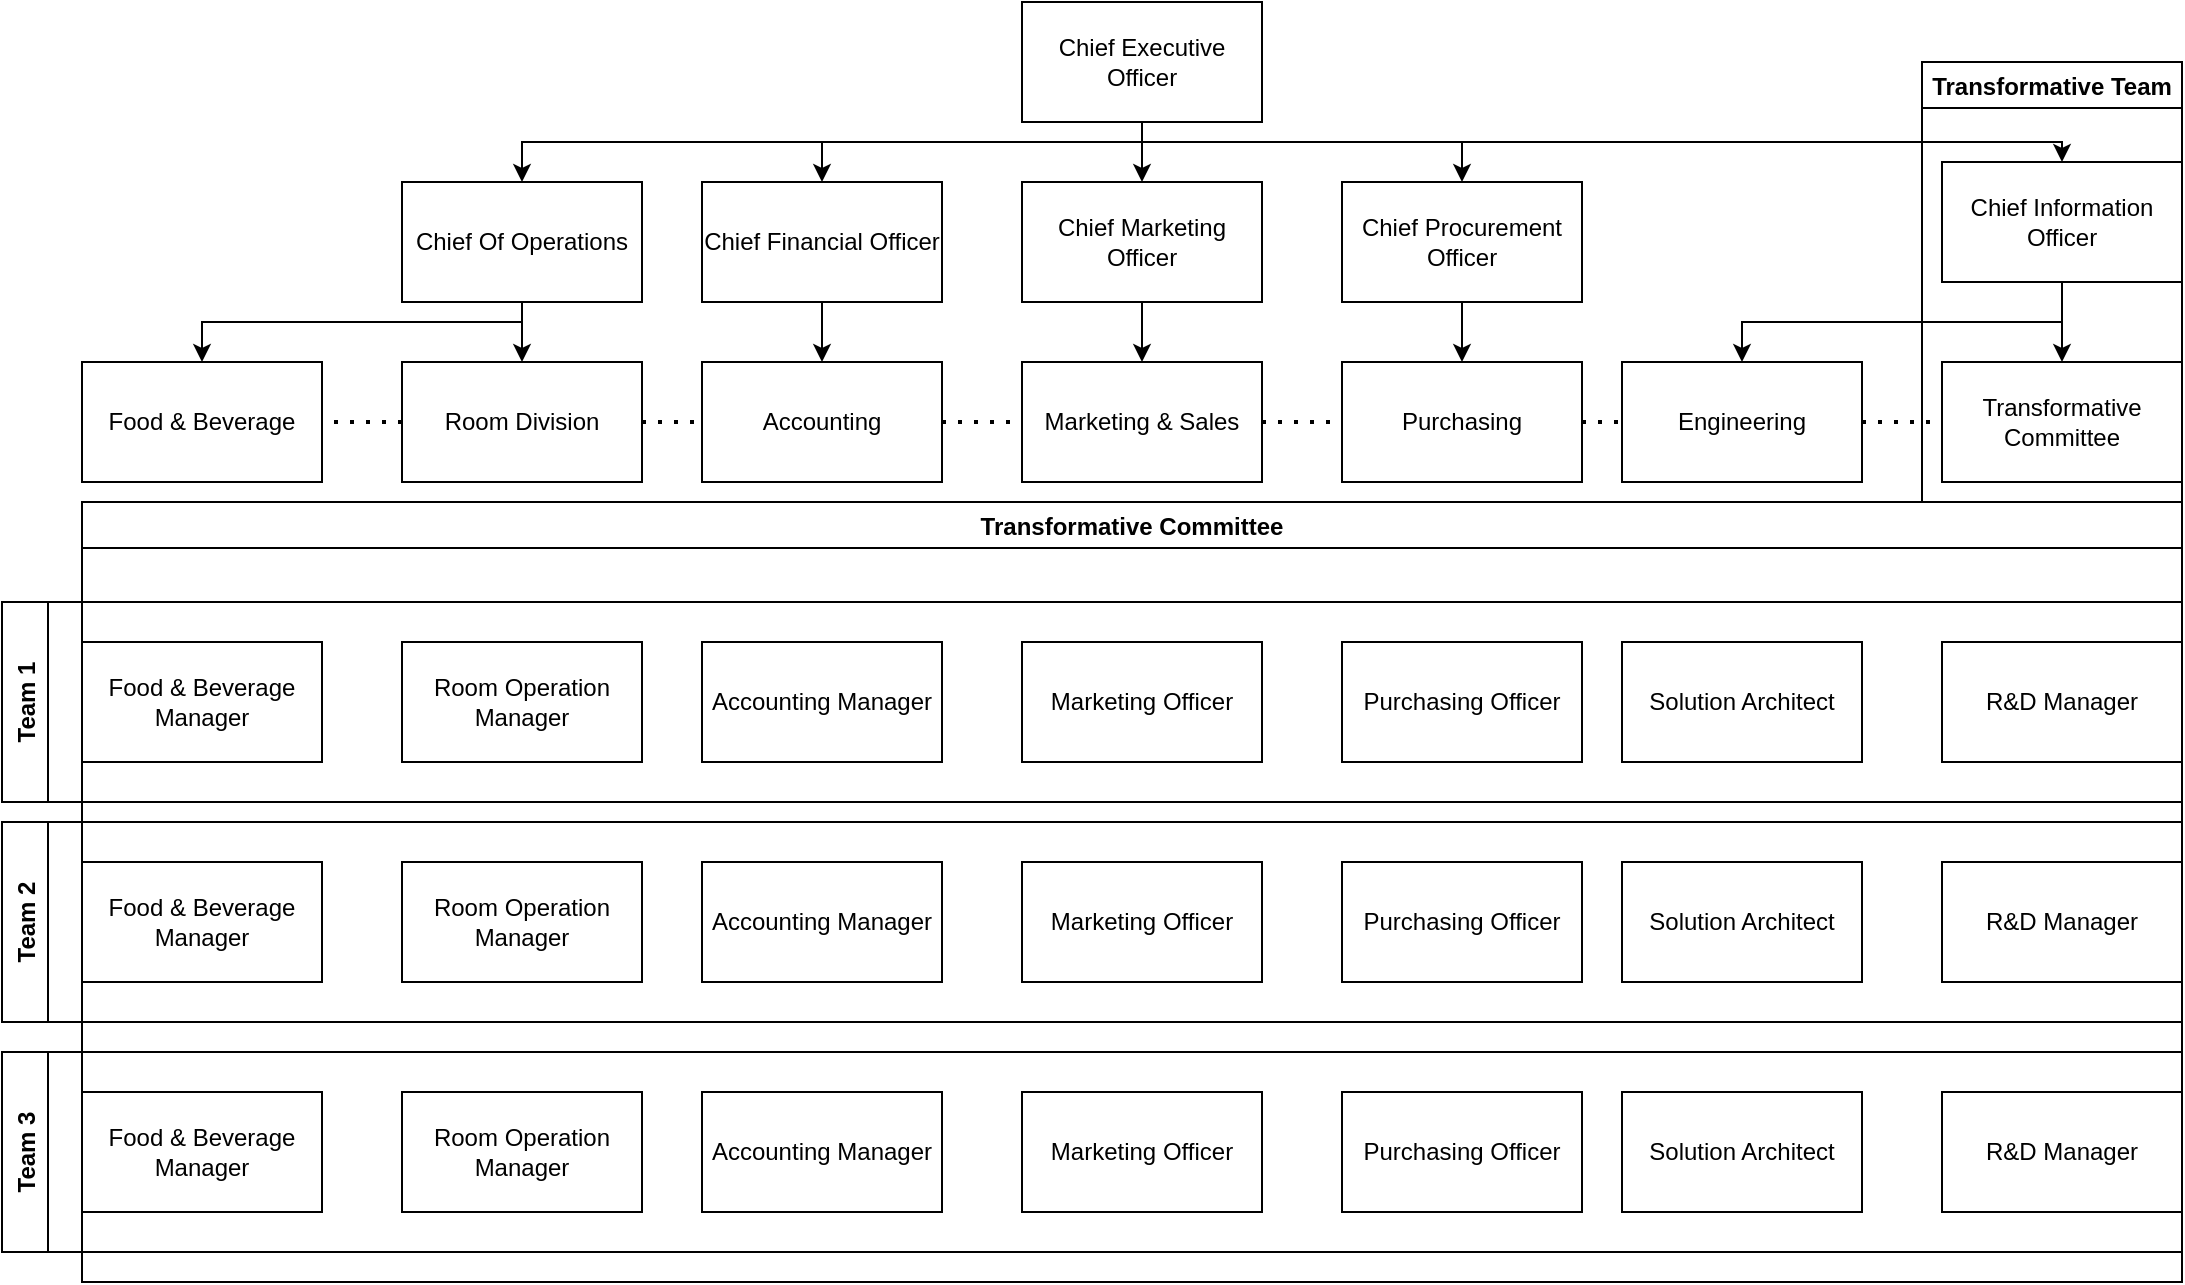 <mxfile version="16.6.7" type="github">
  <diagram id="prtHgNgQTEPvFCAcTncT" name="Page-1">
    <mxGraphModel dx="2105" dy="583" grid="1" gridSize="10" guides="1" tooltips="1" connect="1" arrows="1" fold="1" page="1" pageScale="1" pageWidth="827" pageHeight="1169" math="0" shadow="0">
      <root>
        <mxCell id="0" />
        <mxCell id="1" parent="0" />
        <mxCell id="JqPvwRSfFl-CjzuHMjjg-1" value="Chief Executive Officer" style="rounded=0;whiteSpace=wrap;html=1;" parent="1" vertex="1">
          <mxGeometry x="340" y="10" width="120" height="60" as="geometry" />
        </mxCell>
        <mxCell id="JqPvwRSfFl-CjzuHMjjg-2" value="Chief Financial Officer" style="rounded=0;whiteSpace=wrap;html=1;" parent="1" vertex="1">
          <mxGeometry x="180" y="100" width="120" height="60" as="geometry" />
        </mxCell>
        <mxCell id="JqPvwRSfFl-CjzuHMjjg-3" value="Chief Marketing Officer" style="rounded=0;whiteSpace=wrap;html=1;" parent="1" vertex="1">
          <mxGeometry x="340" y="100" width="120" height="60" as="geometry" />
        </mxCell>
        <mxCell id="JqPvwRSfFl-CjzuHMjjg-5" value="Chief Of Operations" style="rounded=0;whiteSpace=wrap;html=1;" parent="1" vertex="1">
          <mxGeometry x="30" y="100" width="120" height="60" as="geometry" />
        </mxCell>
        <mxCell id="JqPvwRSfFl-CjzuHMjjg-6" value="Chief Procurement Officer" style="rounded=0;whiteSpace=wrap;html=1;" parent="1" vertex="1">
          <mxGeometry x="500" y="100" width="120" height="60" as="geometry" />
        </mxCell>
        <mxCell id="JqPvwRSfFl-CjzuHMjjg-7" value="Accounting" style="rounded=0;whiteSpace=wrap;html=1;" parent="1" vertex="1">
          <mxGeometry x="180" y="190" width="120" height="60" as="geometry" />
        </mxCell>
        <mxCell id="JqPvwRSfFl-CjzuHMjjg-8" value="Room Division" style="rounded=0;whiteSpace=wrap;html=1;" parent="1" vertex="1">
          <mxGeometry x="30" y="190" width="120" height="60" as="geometry" />
        </mxCell>
        <mxCell id="JqPvwRSfFl-CjzuHMjjg-9" value="Food &amp;amp; Beverage" style="rounded=0;whiteSpace=wrap;html=1;" parent="1" vertex="1">
          <mxGeometry x="-130" y="190" width="120" height="60" as="geometry" />
        </mxCell>
        <mxCell id="JqPvwRSfFl-CjzuHMjjg-10" value="Marketing &amp;amp; Sales" style="rounded=0;whiteSpace=wrap;html=1;" parent="1" vertex="1">
          <mxGeometry x="340" y="190" width="120" height="60" as="geometry" />
        </mxCell>
        <mxCell id="JqPvwRSfFl-CjzuHMjjg-11" value="Purchasing" style="rounded=0;whiteSpace=wrap;html=1;" parent="1" vertex="1">
          <mxGeometry x="500" y="190" width="120" height="60" as="geometry" />
        </mxCell>
        <mxCell id="JqPvwRSfFl-CjzuHMjjg-12" value="Transformative Committee" style="rounded=0;whiteSpace=wrap;html=1;" parent="1" vertex="1">
          <mxGeometry x="800" y="190" width="120" height="60" as="geometry" />
        </mxCell>
        <mxCell id="JqPvwRSfFl-CjzuHMjjg-13" value="" style="endArrow=classic;html=1;rounded=0;exitX=0.5;exitY=1;exitDx=0;exitDy=0;entryX=0.5;entryY=0;entryDx=0;entryDy=0;" parent="1" source="JqPvwRSfFl-CjzuHMjjg-1" target="JqPvwRSfFl-CjzuHMjjg-3" edge="1">
          <mxGeometry width="50" height="50" relative="1" as="geometry">
            <mxPoint x="410" y="220" as="sourcePoint" />
            <mxPoint x="460" y="170" as="targetPoint" />
          </mxGeometry>
        </mxCell>
        <mxCell id="JqPvwRSfFl-CjzuHMjjg-14" value="" style="endArrow=classic;html=1;rounded=0;entryX=0.5;entryY=0;entryDx=0;entryDy=0;" parent="1" target="JqPvwRSfFl-CjzuHMjjg-2" edge="1">
          <mxGeometry width="50" height="50" relative="1" as="geometry">
            <mxPoint x="400" y="80" as="sourcePoint" />
            <mxPoint x="260" y="40" as="targetPoint" />
            <Array as="points">
              <mxPoint x="240" y="80" />
            </Array>
          </mxGeometry>
        </mxCell>
        <mxCell id="JqPvwRSfFl-CjzuHMjjg-15" value="" style="endArrow=classic;html=1;rounded=0;entryX=0.5;entryY=0;entryDx=0;entryDy=0;" parent="1" target="JqPvwRSfFl-CjzuHMjjg-6" edge="1">
          <mxGeometry width="50" height="50" relative="1" as="geometry">
            <mxPoint x="400" y="80" as="sourcePoint" />
            <mxPoint x="460" y="170" as="targetPoint" />
            <Array as="points">
              <mxPoint x="560" y="80" />
            </Array>
          </mxGeometry>
        </mxCell>
        <mxCell id="JqPvwRSfFl-CjzuHMjjg-16" value="" style="endArrow=classic;html=1;rounded=0;entryX=0.5;entryY=0;entryDx=0;entryDy=0;" parent="1" target="JqPvwRSfFl-CjzuHMjjg-5" edge="1">
          <mxGeometry width="50" height="50" relative="1" as="geometry">
            <mxPoint x="240" y="80" as="sourcePoint" />
            <mxPoint x="140" y="80" as="targetPoint" />
            <Array as="points">
              <mxPoint x="90" y="80" />
            </Array>
          </mxGeometry>
        </mxCell>
        <mxCell id="JqPvwRSfFl-CjzuHMjjg-17" value="" style="endArrow=classic;html=1;rounded=0;entryX=0.5;entryY=0;entryDx=0;entryDy=0;exitX=0.5;exitY=1;exitDx=0;exitDy=0;" parent="1" source="JqPvwRSfFl-CjzuHMjjg-5" target="JqPvwRSfFl-CjzuHMjjg-8" edge="1">
          <mxGeometry width="50" height="50" relative="1" as="geometry">
            <mxPoint x="100" y="160" as="sourcePoint" />
            <mxPoint x="150" y="110" as="targetPoint" />
            <Array as="points">
              <mxPoint x="90" y="180" />
            </Array>
          </mxGeometry>
        </mxCell>
        <mxCell id="JqPvwRSfFl-CjzuHMjjg-18" value="" style="endArrow=classic;html=1;rounded=0;entryX=0.5;entryY=0;entryDx=0;entryDy=0;" parent="1" target="JqPvwRSfFl-CjzuHMjjg-9" edge="1">
          <mxGeometry width="50" height="50" relative="1" as="geometry">
            <mxPoint x="90" y="170" as="sourcePoint" />
            <mxPoint x="460" y="250" as="targetPoint" />
            <Array as="points">
              <mxPoint x="-70" y="170" />
            </Array>
          </mxGeometry>
        </mxCell>
        <mxCell id="JqPvwRSfFl-CjzuHMjjg-20" value="" style="endArrow=classic;html=1;rounded=0;exitX=0.5;exitY=1;exitDx=0;exitDy=0;entryX=0.5;entryY=0;entryDx=0;entryDy=0;" parent="1" source="JqPvwRSfFl-CjzuHMjjg-2" target="JqPvwRSfFl-CjzuHMjjg-7" edge="1">
          <mxGeometry width="50" height="50" relative="1" as="geometry">
            <mxPoint x="410" y="220" as="sourcePoint" />
            <mxPoint x="460" y="170" as="targetPoint" />
          </mxGeometry>
        </mxCell>
        <mxCell id="JqPvwRSfFl-CjzuHMjjg-21" value="" style="endArrow=classic;html=1;rounded=0;exitX=0.5;exitY=1;exitDx=0;exitDy=0;entryX=0.5;entryY=0;entryDx=0;entryDy=0;" parent="1" source="JqPvwRSfFl-CjzuHMjjg-3" target="JqPvwRSfFl-CjzuHMjjg-10" edge="1">
          <mxGeometry width="50" height="50" relative="1" as="geometry">
            <mxPoint x="370" y="230" as="sourcePoint" />
            <mxPoint x="420" y="180" as="targetPoint" />
          </mxGeometry>
        </mxCell>
        <mxCell id="JqPvwRSfFl-CjzuHMjjg-22" value="" style="endArrow=classic;html=1;rounded=0;exitX=0.5;exitY=1;exitDx=0;exitDy=0;entryX=0.5;entryY=0;entryDx=0;entryDy=0;" parent="1" source="JqPvwRSfFl-CjzuHMjjg-6" target="JqPvwRSfFl-CjzuHMjjg-11" edge="1">
          <mxGeometry width="50" height="50" relative="1" as="geometry">
            <mxPoint x="410" y="220" as="sourcePoint" />
            <mxPoint x="460" y="170" as="targetPoint" />
          </mxGeometry>
        </mxCell>
        <mxCell id="i1Yryo5pNc8ydbOWbHFT-2" value="Engineering" style="rounded=0;whiteSpace=wrap;html=1;" vertex="1" parent="1">
          <mxGeometry x="640" y="190" width="120" height="60" as="geometry" />
        </mxCell>
        <mxCell id="i1Yryo5pNc8ydbOWbHFT-4" value="" style="endArrow=classic;html=1;rounded=0;entryX=0.5;entryY=0;entryDx=0;entryDy=0;" edge="1" parent="1" target="i1Yryo5pNc8ydbOWbHFT-1">
          <mxGeometry width="50" height="50" relative="1" as="geometry">
            <mxPoint x="560" y="80" as="sourcePoint" />
            <mxPoint x="630" y="250" as="targetPoint" />
            <Array as="points">
              <mxPoint x="860" y="80" />
            </Array>
          </mxGeometry>
        </mxCell>
        <mxCell id="i1Yryo5pNc8ydbOWbHFT-5" value="" style="endArrow=classic;html=1;rounded=0;exitX=0.5;exitY=1;exitDx=0;exitDy=0;entryX=0.5;entryY=0;entryDx=0;entryDy=0;" edge="1" parent="1" source="i1Yryo5pNc8ydbOWbHFT-1" target="i1Yryo5pNc8ydbOWbHFT-2">
          <mxGeometry width="50" height="50" relative="1" as="geometry">
            <mxPoint x="580" y="300" as="sourcePoint" />
            <mxPoint x="630" y="250" as="targetPoint" />
            <Array as="points">
              <mxPoint x="860" y="170" />
              <mxPoint x="700" y="170" />
            </Array>
          </mxGeometry>
        </mxCell>
        <mxCell id="i1Yryo5pNc8ydbOWbHFT-7" value="" style="endArrow=none;dashed=1;html=1;dashPattern=1 3;strokeWidth=2;rounded=0;exitX=1;exitY=0.5;exitDx=0;exitDy=0;entryX=0;entryY=0.5;entryDx=0;entryDy=0;" edge="1" parent="1" source="JqPvwRSfFl-CjzuHMjjg-11" target="i1Yryo5pNc8ydbOWbHFT-2">
          <mxGeometry width="50" height="50" relative="1" as="geometry">
            <mxPoint x="580" y="300" as="sourcePoint" />
            <mxPoint x="630" y="250" as="targetPoint" />
          </mxGeometry>
        </mxCell>
        <mxCell id="i1Yryo5pNc8ydbOWbHFT-8" value="" style="endArrow=none;dashed=1;html=1;dashPattern=1 3;strokeWidth=2;rounded=0;entryX=0;entryY=0.5;entryDx=0;entryDy=0;exitX=1;exitY=0.5;exitDx=0;exitDy=0;" edge="1" parent="1" source="JqPvwRSfFl-CjzuHMjjg-10" target="JqPvwRSfFl-CjzuHMjjg-11">
          <mxGeometry width="50" height="50" relative="1" as="geometry">
            <mxPoint x="450" y="330" as="sourcePoint" />
            <mxPoint x="500" y="280" as="targetPoint" />
          </mxGeometry>
        </mxCell>
        <mxCell id="i1Yryo5pNc8ydbOWbHFT-9" value="" style="endArrow=none;dashed=1;html=1;dashPattern=1 3;strokeWidth=2;rounded=0;entryX=0;entryY=0.5;entryDx=0;entryDy=0;exitX=1;exitY=0.5;exitDx=0;exitDy=0;" edge="1" parent="1" source="JqPvwRSfFl-CjzuHMjjg-7" target="JqPvwRSfFl-CjzuHMjjg-10">
          <mxGeometry width="50" height="50" relative="1" as="geometry">
            <mxPoint x="270" y="360" as="sourcePoint" />
            <mxPoint x="320" y="310" as="targetPoint" />
          </mxGeometry>
        </mxCell>
        <mxCell id="i1Yryo5pNc8ydbOWbHFT-10" value="" style="endArrow=none;dashed=1;html=1;dashPattern=1 3;strokeWidth=2;rounded=0;exitX=1;exitY=0.5;exitDx=0;exitDy=0;entryX=0;entryY=0.5;entryDx=0;entryDy=0;" edge="1" parent="1" source="JqPvwRSfFl-CjzuHMjjg-8" target="JqPvwRSfFl-CjzuHMjjg-7">
          <mxGeometry width="50" height="50" relative="1" as="geometry">
            <mxPoint x="230" y="360" as="sourcePoint" />
            <mxPoint x="280" y="310" as="targetPoint" />
          </mxGeometry>
        </mxCell>
        <mxCell id="i1Yryo5pNc8ydbOWbHFT-16" value="" style="endArrow=none;dashed=1;html=1;dashPattern=1 3;strokeWidth=2;rounded=0;exitX=1;exitY=0.5;exitDx=0;exitDy=0;entryX=0;entryY=0.5;entryDx=0;entryDy=0;" edge="1" parent="1" source="i1Yryo5pNc8ydbOWbHFT-2" target="JqPvwRSfFl-CjzuHMjjg-12">
          <mxGeometry width="50" height="50" relative="1" as="geometry">
            <mxPoint x="530" y="430" as="sourcePoint" />
            <mxPoint x="760" y="340" as="targetPoint" />
          </mxGeometry>
        </mxCell>
        <mxCell id="i1Yryo5pNc8ydbOWbHFT-17" value="" style="endArrow=none;dashed=1;html=1;dashPattern=1 3;strokeWidth=2;rounded=0;entryX=1;entryY=0.5;entryDx=0;entryDy=0;exitX=0;exitY=0.5;exitDx=0;exitDy=0;" edge="1" parent="1" source="JqPvwRSfFl-CjzuHMjjg-8" target="JqPvwRSfFl-CjzuHMjjg-9">
          <mxGeometry width="50" height="50" relative="1" as="geometry">
            <mxPoint x="250" y="430" as="sourcePoint" />
            <mxPoint x="20" y="350" as="targetPoint" />
          </mxGeometry>
        </mxCell>
        <mxCell id="i1Yryo5pNc8ydbOWbHFT-18" value="Transformative Committee" style="swimlane;" vertex="1" parent="1">
          <mxGeometry x="-130" y="260" width="1050" height="390" as="geometry" />
        </mxCell>
        <mxCell id="i1Yryo5pNc8ydbOWbHFT-19" value="R&amp;amp;D Manager" style="rounded=0;whiteSpace=wrap;html=1;" vertex="1" parent="i1Yryo5pNc8ydbOWbHFT-18">
          <mxGeometry x="930" y="70" width="120" height="60" as="geometry" />
        </mxCell>
        <mxCell id="i1Yryo5pNc8ydbOWbHFT-26" value="Purchasing Officer" style="rounded=0;whiteSpace=wrap;html=1;" vertex="1" parent="i1Yryo5pNc8ydbOWbHFT-18">
          <mxGeometry x="630" y="70" width="120" height="60" as="geometry" />
        </mxCell>
        <mxCell id="i1Yryo5pNc8ydbOWbHFT-27" value="Marketing Officer" style="rounded=0;whiteSpace=wrap;html=1;" vertex="1" parent="i1Yryo5pNc8ydbOWbHFT-18">
          <mxGeometry x="470" y="70" width="120" height="60" as="geometry" />
        </mxCell>
        <mxCell id="i1Yryo5pNc8ydbOWbHFT-28" value="Accounting Manager" style="rounded=0;whiteSpace=wrap;html=1;" vertex="1" parent="i1Yryo5pNc8ydbOWbHFT-18">
          <mxGeometry x="310" y="70" width="120" height="60" as="geometry" />
        </mxCell>
        <mxCell id="i1Yryo5pNc8ydbOWbHFT-29" value="Room Operation Manager" style="rounded=0;whiteSpace=wrap;html=1;" vertex="1" parent="i1Yryo5pNc8ydbOWbHFT-18">
          <mxGeometry x="160" y="70" width="120" height="60" as="geometry" />
        </mxCell>
        <mxCell id="i1Yryo5pNc8ydbOWbHFT-30" value="Food &amp;amp; Beverage Manager" style="rounded=0;whiteSpace=wrap;html=1;" vertex="1" parent="i1Yryo5pNc8ydbOWbHFT-18">
          <mxGeometry y="70" width="120" height="60" as="geometry" />
        </mxCell>
        <mxCell id="i1Yryo5pNc8ydbOWbHFT-31" value="Solution Architect" style="rounded=0;whiteSpace=wrap;html=1;" vertex="1" parent="i1Yryo5pNc8ydbOWbHFT-18">
          <mxGeometry x="770" y="70" width="120" height="60" as="geometry" />
        </mxCell>
        <mxCell id="i1Yryo5pNc8ydbOWbHFT-33" value="Team 1" style="swimlane;horizontal=0;" vertex="1" parent="i1Yryo5pNc8ydbOWbHFT-18">
          <mxGeometry x="-40" y="50" width="1090" height="100" as="geometry" />
        </mxCell>
        <mxCell id="i1Yryo5pNc8ydbOWbHFT-34" value="R&amp;amp;D Manager" style="rounded=0;whiteSpace=wrap;html=1;" vertex="1" parent="i1Yryo5pNc8ydbOWbHFT-18">
          <mxGeometry x="930" y="180" width="120" height="60" as="geometry" />
        </mxCell>
        <mxCell id="i1Yryo5pNc8ydbOWbHFT-35" value="Purchasing Officer" style="rounded=0;whiteSpace=wrap;html=1;" vertex="1" parent="i1Yryo5pNc8ydbOWbHFT-18">
          <mxGeometry x="630" y="180" width="120" height="60" as="geometry" />
        </mxCell>
        <mxCell id="i1Yryo5pNc8ydbOWbHFT-36" value="Marketing Officer" style="rounded=0;whiteSpace=wrap;html=1;" vertex="1" parent="i1Yryo5pNc8ydbOWbHFT-18">
          <mxGeometry x="470" y="180" width="120" height="60" as="geometry" />
        </mxCell>
        <mxCell id="i1Yryo5pNc8ydbOWbHFT-37" value="Accounting Manager" style="rounded=0;whiteSpace=wrap;html=1;" vertex="1" parent="i1Yryo5pNc8ydbOWbHFT-18">
          <mxGeometry x="310" y="180" width="120" height="60" as="geometry" />
        </mxCell>
        <mxCell id="i1Yryo5pNc8ydbOWbHFT-38" value="Room Operation Manager" style="rounded=0;whiteSpace=wrap;html=1;" vertex="1" parent="i1Yryo5pNc8ydbOWbHFT-18">
          <mxGeometry x="160" y="180" width="120" height="60" as="geometry" />
        </mxCell>
        <mxCell id="i1Yryo5pNc8ydbOWbHFT-39" value="Food &amp;amp; Beverage Manager" style="rounded=0;whiteSpace=wrap;html=1;" vertex="1" parent="i1Yryo5pNc8ydbOWbHFT-18">
          <mxGeometry y="180" width="120" height="60" as="geometry" />
        </mxCell>
        <mxCell id="i1Yryo5pNc8ydbOWbHFT-40" value="Solution Architect" style="rounded=0;whiteSpace=wrap;html=1;" vertex="1" parent="i1Yryo5pNc8ydbOWbHFT-18">
          <mxGeometry x="770" y="180" width="120" height="60" as="geometry" />
        </mxCell>
        <mxCell id="i1Yryo5pNc8ydbOWbHFT-41" value="Team 2" style="swimlane;horizontal=0;" vertex="1" parent="i1Yryo5pNc8ydbOWbHFT-18">
          <mxGeometry x="-40" y="160" width="1090" height="100" as="geometry" />
        </mxCell>
        <mxCell id="i1Yryo5pNc8ydbOWbHFT-46" value="R&amp;amp;D Manager" style="rounded=0;whiteSpace=wrap;html=1;" vertex="1" parent="i1Yryo5pNc8ydbOWbHFT-18">
          <mxGeometry x="930" y="295" width="120" height="60" as="geometry" />
        </mxCell>
        <mxCell id="i1Yryo5pNc8ydbOWbHFT-47" value="Purchasing Officer" style="rounded=0;whiteSpace=wrap;html=1;" vertex="1" parent="i1Yryo5pNc8ydbOWbHFT-18">
          <mxGeometry x="630" y="295" width="120" height="60" as="geometry" />
        </mxCell>
        <mxCell id="i1Yryo5pNc8ydbOWbHFT-48" value="Marketing Officer" style="rounded=0;whiteSpace=wrap;html=1;" vertex="1" parent="i1Yryo5pNc8ydbOWbHFT-18">
          <mxGeometry x="470" y="295" width="120" height="60" as="geometry" />
        </mxCell>
        <mxCell id="i1Yryo5pNc8ydbOWbHFT-49" value="Accounting Manager" style="rounded=0;whiteSpace=wrap;html=1;" vertex="1" parent="i1Yryo5pNc8ydbOWbHFT-18">
          <mxGeometry x="310" y="295" width="120" height="60" as="geometry" />
        </mxCell>
        <mxCell id="i1Yryo5pNc8ydbOWbHFT-50" value="Room Operation Manager" style="rounded=0;whiteSpace=wrap;html=1;" vertex="1" parent="i1Yryo5pNc8ydbOWbHFT-18">
          <mxGeometry x="160" y="295" width="120" height="60" as="geometry" />
        </mxCell>
        <mxCell id="i1Yryo5pNc8ydbOWbHFT-51" value="Food &amp;amp; Beverage Manager" style="rounded=0;whiteSpace=wrap;html=1;" vertex="1" parent="i1Yryo5pNc8ydbOWbHFT-18">
          <mxGeometry y="295" width="120" height="60" as="geometry" />
        </mxCell>
        <mxCell id="i1Yryo5pNc8ydbOWbHFT-52" value="Solution Architect" style="rounded=0;whiteSpace=wrap;html=1;" vertex="1" parent="i1Yryo5pNc8ydbOWbHFT-18">
          <mxGeometry x="770" y="295" width="120" height="60" as="geometry" />
        </mxCell>
        <mxCell id="i1Yryo5pNc8ydbOWbHFT-53" value="Team 3" style="swimlane;horizontal=0;" vertex="1" parent="i1Yryo5pNc8ydbOWbHFT-18">
          <mxGeometry x="-40" y="275" width="1090" height="100" as="geometry" />
        </mxCell>
        <mxCell id="i1Yryo5pNc8ydbOWbHFT-54" value="Transformative Team" style="swimlane;" vertex="1" parent="1">
          <mxGeometry x="790" y="40" width="130" height="220" as="geometry" />
        </mxCell>
        <mxCell id="i1Yryo5pNc8ydbOWbHFT-1" value="Chief Information Officer" style="rounded=0;whiteSpace=wrap;html=1;" vertex="1" parent="i1Yryo5pNc8ydbOWbHFT-54">
          <mxGeometry x="10" y="50" width="120" height="60" as="geometry" />
        </mxCell>
        <mxCell id="i1Yryo5pNc8ydbOWbHFT-56" value="" style="endArrow=classic;html=1;rounded=0;entryX=0.5;entryY=0;entryDx=0;entryDy=0;exitX=0.5;exitY=1;exitDx=0;exitDy=0;" edge="1" parent="1" source="i1Yryo5pNc8ydbOWbHFT-1" target="JqPvwRSfFl-CjzuHMjjg-12">
          <mxGeometry width="50" height="50" relative="1" as="geometry">
            <mxPoint x="840" y="160" as="sourcePoint" />
            <mxPoint x="720" y="150" as="targetPoint" />
          </mxGeometry>
        </mxCell>
      </root>
    </mxGraphModel>
  </diagram>
</mxfile>
